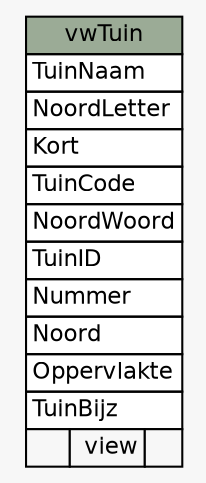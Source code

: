 // dot 2.40.1 on Linux 4.19.0-5-amd64
// SchemaSpy rev 590
digraph "vwTuin" {
  graph [
    rankdir="RL"
    bgcolor="#f7f7f7"
    nodesep="0.18"
    ranksep="0.46"
    fontname="Helvetica"
    fontsize="11"
  ];
  node [
    fontname="Helvetica"
    fontsize="11"
    shape="plaintext"
  ];
  edge [
    arrowsize="0.8"
  ];
  "vwTuin" [
    label=<
    <TABLE BORDER="0" CELLBORDER="1" CELLSPACING="0" BGCOLOR="#ffffff">
      <TR><TD COLSPAN="3" BGCOLOR="#9bab96" ALIGN="CENTER">vwTuin</TD></TR>
      <TR><TD PORT="TuinNaam" COLSPAN="3" ALIGN="LEFT">TuinNaam</TD></TR>
      <TR><TD PORT="NoordLetter" COLSPAN="3" ALIGN="LEFT">NoordLetter</TD></TR>
      <TR><TD PORT="Kort" COLSPAN="3" ALIGN="LEFT">Kort</TD></TR>
      <TR><TD PORT="TuinCode" COLSPAN="3" ALIGN="LEFT">TuinCode</TD></TR>
      <TR><TD PORT="NoordWoord" COLSPAN="3" ALIGN="LEFT">NoordWoord</TD></TR>
      <TR><TD PORT="TuinID" COLSPAN="3" ALIGN="LEFT">TuinID</TD></TR>
      <TR><TD PORT="Nummer" COLSPAN="3" ALIGN="LEFT">Nummer</TD></TR>
      <TR><TD PORT="Noord" COLSPAN="3" ALIGN="LEFT">Noord</TD></TR>
      <TR><TD PORT="Oppervlakte" COLSPAN="3" ALIGN="LEFT">Oppervlakte</TD></TR>
      <TR><TD PORT="TuinBijz" COLSPAN="3" ALIGN="LEFT">TuinBijz</TD></TR>
      <TR><TD ALIGN="LEFT" BGCOLOR="#f7f7f7">  </TD><TD ALIGN="RIGHT" BGCOLOR="#f7f7f7">view</TD><TD ALIGN="RIGHT" BGCOLOR="#f7f7f7">  </TD></TR>
    </TABLE>>
    URL="tables/vwTuin.html"
    tooltip="vwTuin"
  ];
}
